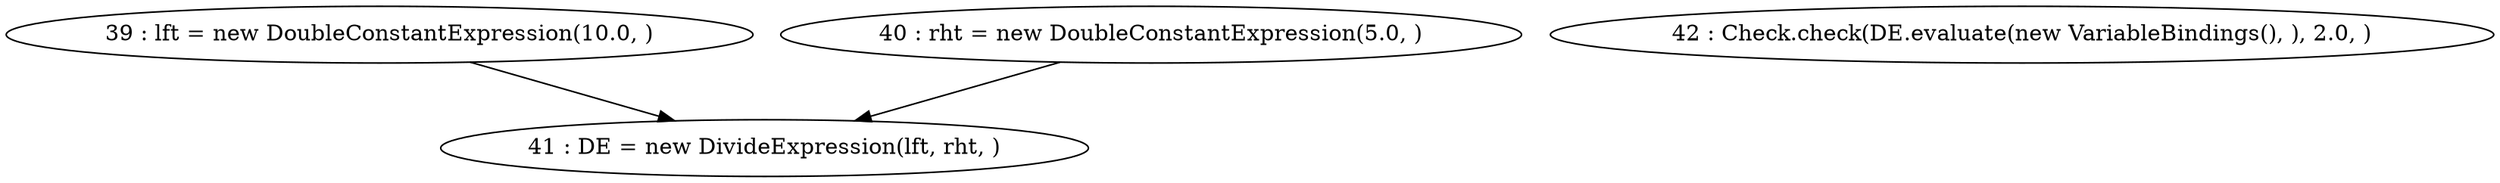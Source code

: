 digraph G {
"39 : lft = new DoubleConstantExpression(10.0, )"
"39 : lft = new DoubleConstantExpression(10.0, )" -> "41 : DE = new DivideExpression(lft, rht, )"
"40 : rht = new DoubleConstantExpression(5.0, )"
"40 : rht = new DoubleConstantExpression(5.0, )" -> "41 : DE = new DivideExpression(lft, rht, )"
"41 : DE = new DivideExpression(lft, rht, )"
"42 : Check.check(DE.evaluate(new VariableBindings(), ), 2.0, )"
}